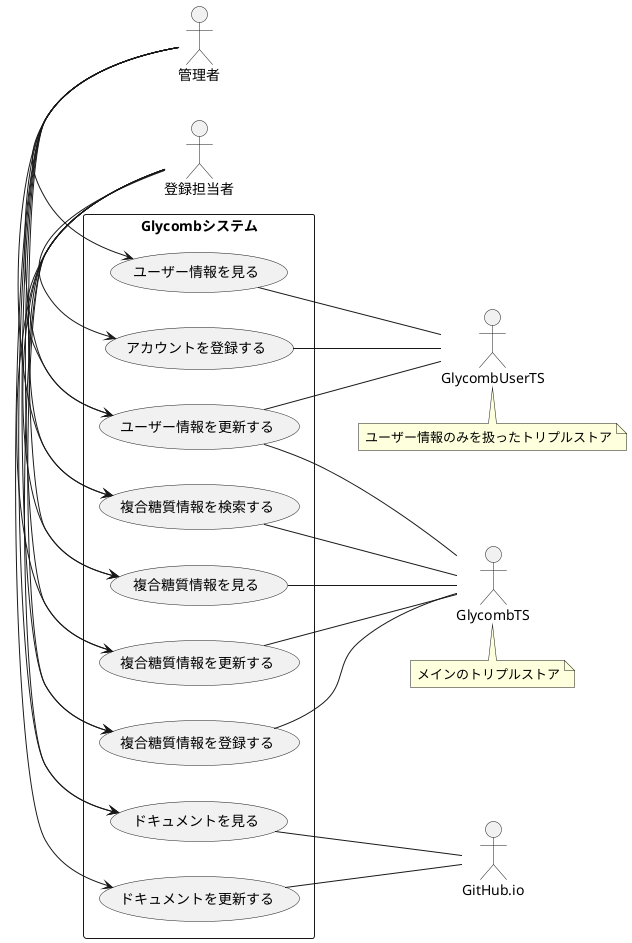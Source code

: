 @startuml
actor 登録担当者
actor 管理者
actor GlycombTS
note right: メインのトリプルストア
actor GlycombUserTS
note right: ユーザー情報のみを扱ったトリプルストア 
actor GitHub.io

left to right direction
rectangle Glycombシステム{
登録担当者 -right-> (アカウントを登録する)
登録担当者 -right-> (複合糖質情報を登録する)
登録担当者 -right-> (複合糖質情報を検索する)
登録担当者 -right-> (複合糖質情報を見る)
登録担当者 -right-> (ドキュメントを見る)
登録担当者 -right-> (複合糖質情報を更新する)
登録担当者 -right-> (ユーザー情報を更新する)

管理者 -right-> (複合糖質情報を登録する)
管理者 -right-> (複合糖質情報を検索する)
管理者 -right-> (複合糖質情報を見る)
管理者 -right-> (ドキュメントを見る)
管理者 -right-> (ユーザー情報を見る)
管理者 -right-> (複合糖質情報を更新する)
管理者 -right-> (ドキュメントを更新する)
管理者 -right-> (ユーザー情報を更新する)

(複合糖質情報を登録する) -- GlycombTS
(複合糖質情報を検索する) -- GlycombTS
(複合糖質情報を見る) -- GlycombTS
(複合糖質情報を更新する) -- GlycombTS
(ユーザー情報を更新する) -- GlycombTS

(アカウントを登録する) -- GlycombUserTS
(ユーザー情報を見る) -- GlycombUserTS
(ユーザー情報を更新する) -- GlycombUserTS

(ドキュメントを見る) -- GitHub.io
(ドキュメントを更新する) -- GitHub.io

}


@enduml
